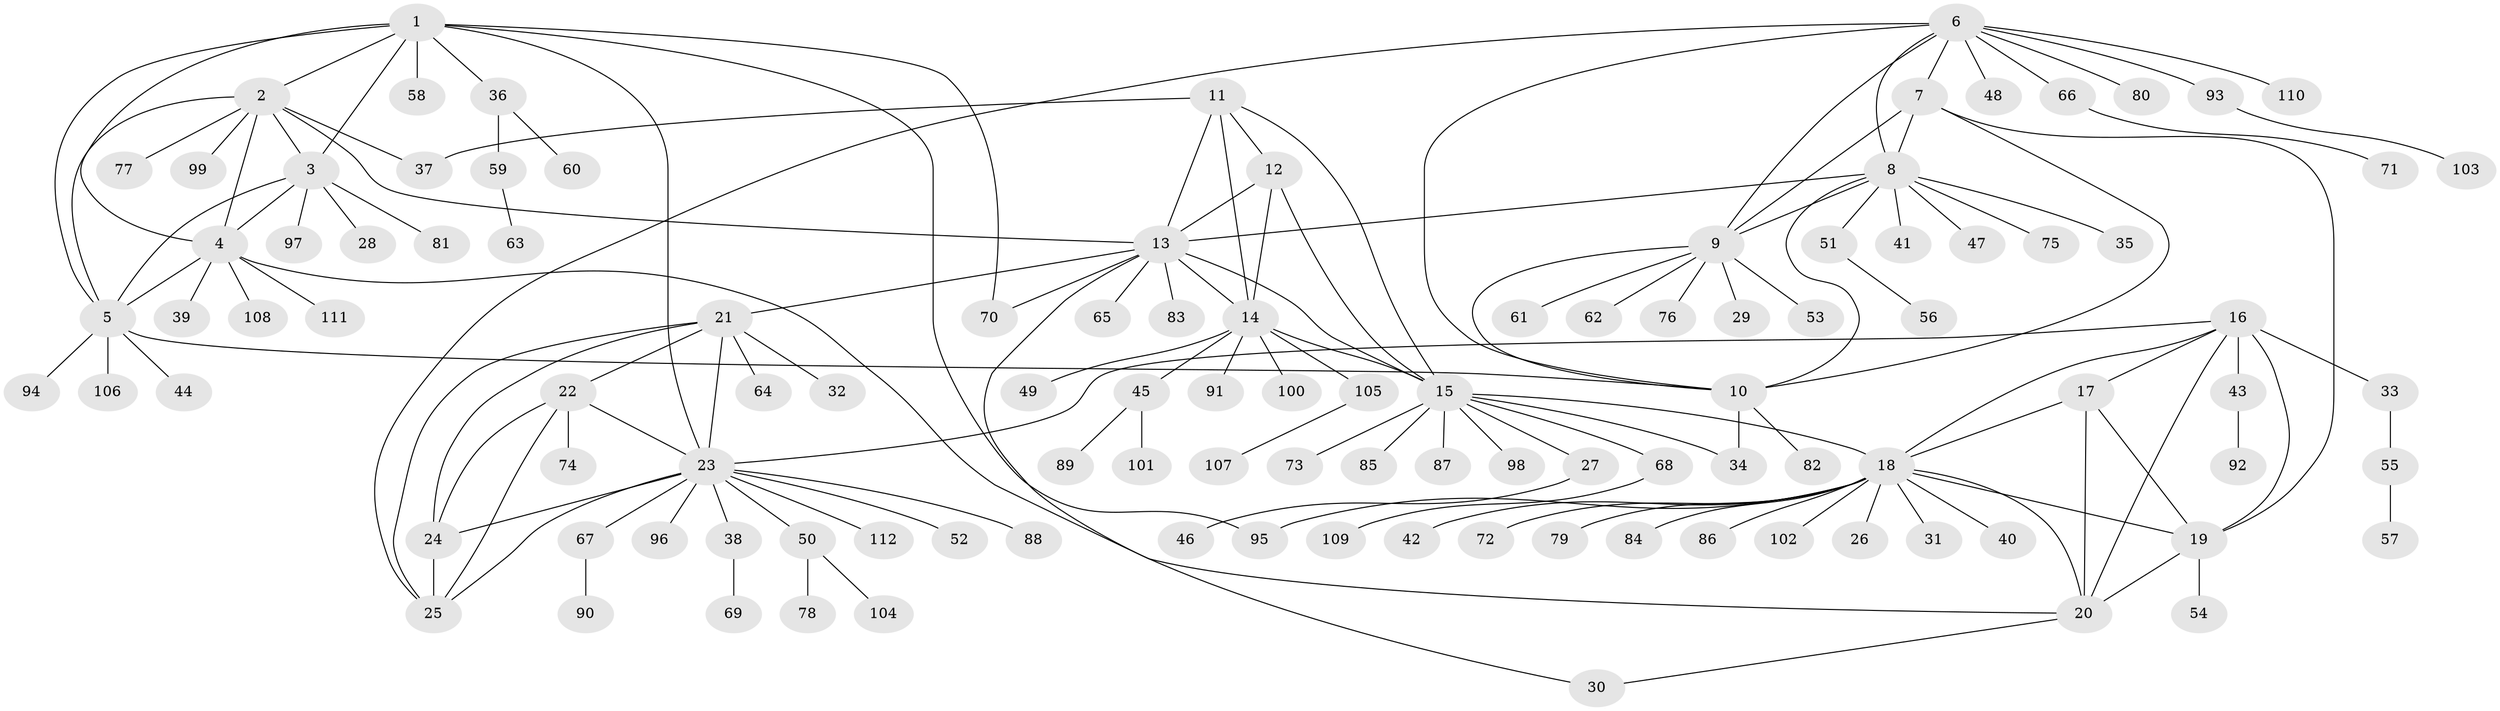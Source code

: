 // Generated by graph-tools (version 1.1) at 2025/02/03/09/25 03:02:46]
// undirected, 112 vertices, 152 edges
graph export_dot {
graph [start="1"]
  node [color=gray90,style=filled];
  1;
  2;
  3;
  4;
  5;
  6;
  7;
  8;
  9;
  10;
  11;
  12;
  13;
  14;
  15;
  16;
  17;
  18;
  19;
  20;
  21;
  22;
  23;
  24;
  25;
  26;
  27;
  28;
  29;
  30;
  31;
  32;
  33;
  34;
  35;
  36;
  37;
  38;
  39;
  40;
  41;
  42;
  43;
  44;
  45;
  46;
  47;
  48;
  49;
  50;
  51;
  52;
  53;
  54;
  55;
  56;
  57;
  58;
  59;
  60;
  61;
  62;
  63;
  64;
  65;
  66;
  67;
  68;
  69;
  70;
  71;
  72;
  73;
  74;
  75;
  76;
  77;
  78;
  79;
  80;
  81;
  82;
  83;
  84;
  85;
  86;
  87;
  88;
  89;
  90;
  91;
  92;
  93;
  94;
  95;
  96;
  97;
  98;
  99;
  100;
  101;
  102;
  103;
  104;
  105;
  106;
  107;
  108;
  109;
  110;
  111;
  112;
  1 -- 2;
  1 -- 3;
  1 -- 4;
  1 -- 5;
  1 -- 23;
  1 -- 36;
  1 -- 58;
  1 -- 70;
  1 -- 95;
  2 -- 3;
  2 -- 4;
  2 -- 5;
  2 -- 13;
  2 -- 37;
  2 -- 77;
  2 -- 99;
  3 -- 4;
  3 -- 5;
  3 -- 28;
  3 -- 81;
  3 -- 97;
  4 -- 5;
  4 -- 20;
  4 -- 39;
  4 -- 108;
  4 -- 111;
  5 -- 10;
  5 -- 44;
  5 -- 94;
  5 -- 106;
  6 -- 7;
  6 -- 8;
  6 -- 9;
  6 -- 10;
  6 -- 25;
  6 -- 48;
  6 -- 66;
  6 -- 80;
  6 -- 93;
  6 -- 110;
  7 -- 8;
  7 -- 9;
  7 -- 10;
  7 -- 19;
  8 -- 9;
  8 -- 10;
  8 -- 13;
  8 -- 35;
  8 -- 41;
  8 -- 47;
  8 -- 51;
  8 -- 75;
  9 -- 10;
  9 -- 29;
  9 -- 53;
  9 -- 61;
  9 -- 62;
  9 -- 76;
  10 -- 34;
  10 -- 82;
  11 -- 12;
  11 -- 13;
  11 -- 14;
  11 -- 15;
  11 -- 37;
  12 -- 13;
  12 -- 14;
  12 -- 15;
  13 -- 14;
  13 -- 15;
  13 -- 21;
  13 -- 30;
  13 -- 65;
  13 -- 70;
  13 -- 83;
  14 -- 15;
  14 -- 45;
  14 -- 49;
  14 -- 91;
  14 -- 100;
  14 -- 105;
  15 -- 18;
  15 -- 27;
  15 -- 34;
  15 -- 68;
  15 -- 73;
  15 -- 85;
  15 -- 87;
  15 -- 98;
  16 -- 17;
  16 -- 18;
  16 -- 19;
  16 -- 20;
  16 -- 23;
  16 -- 33;
  16 -- 43;
  17 -- 18;
  17 -- 19;
  17 -- 20;
  18 -- 19;
  18 -- 20;
  18 -- 26;
  18 -- 31;
  18 -- 40;
  18 -- 42;
  18 -- 72;
  18 -- 79;
  18 -- 84;
  18 -- 86;
  18 -- 95;
  18 -- 102;
  19 -- 20;
  19 -- 54;
  20 -- 30;
  21 -- 22;
  21 -- 23;
  21 -- 24;
  21 -- 25;
  21 -- 32;
  21 -- 64;
  22 -- 23;
  22 -- 24;
  22 -- 25;
  22 -- 74;
  23 -- 24;
  23 -- 25;
  23 -- 38;
  23 -- 50;
  23 -- 52;
  23 -- 67;
  23 -- 88;
  23 -- 96;
  23 -- 112;
  24 -- 25;
  27 -- 46;
  33 -- 55;
  36 -- 59;
  36 -- 60;
  38 -- 69;
  43 -- 92;
  45 -- 89;
  45 -- 101;
  50 -- 78;
  50 -- 104;
  51 -- 56;
  55 -- 57;
  59 -- 63;
  66 -- 71;
  67 -- 90;
  68 -- 109;
  93 -- 103;
  105 -- 107;
}
